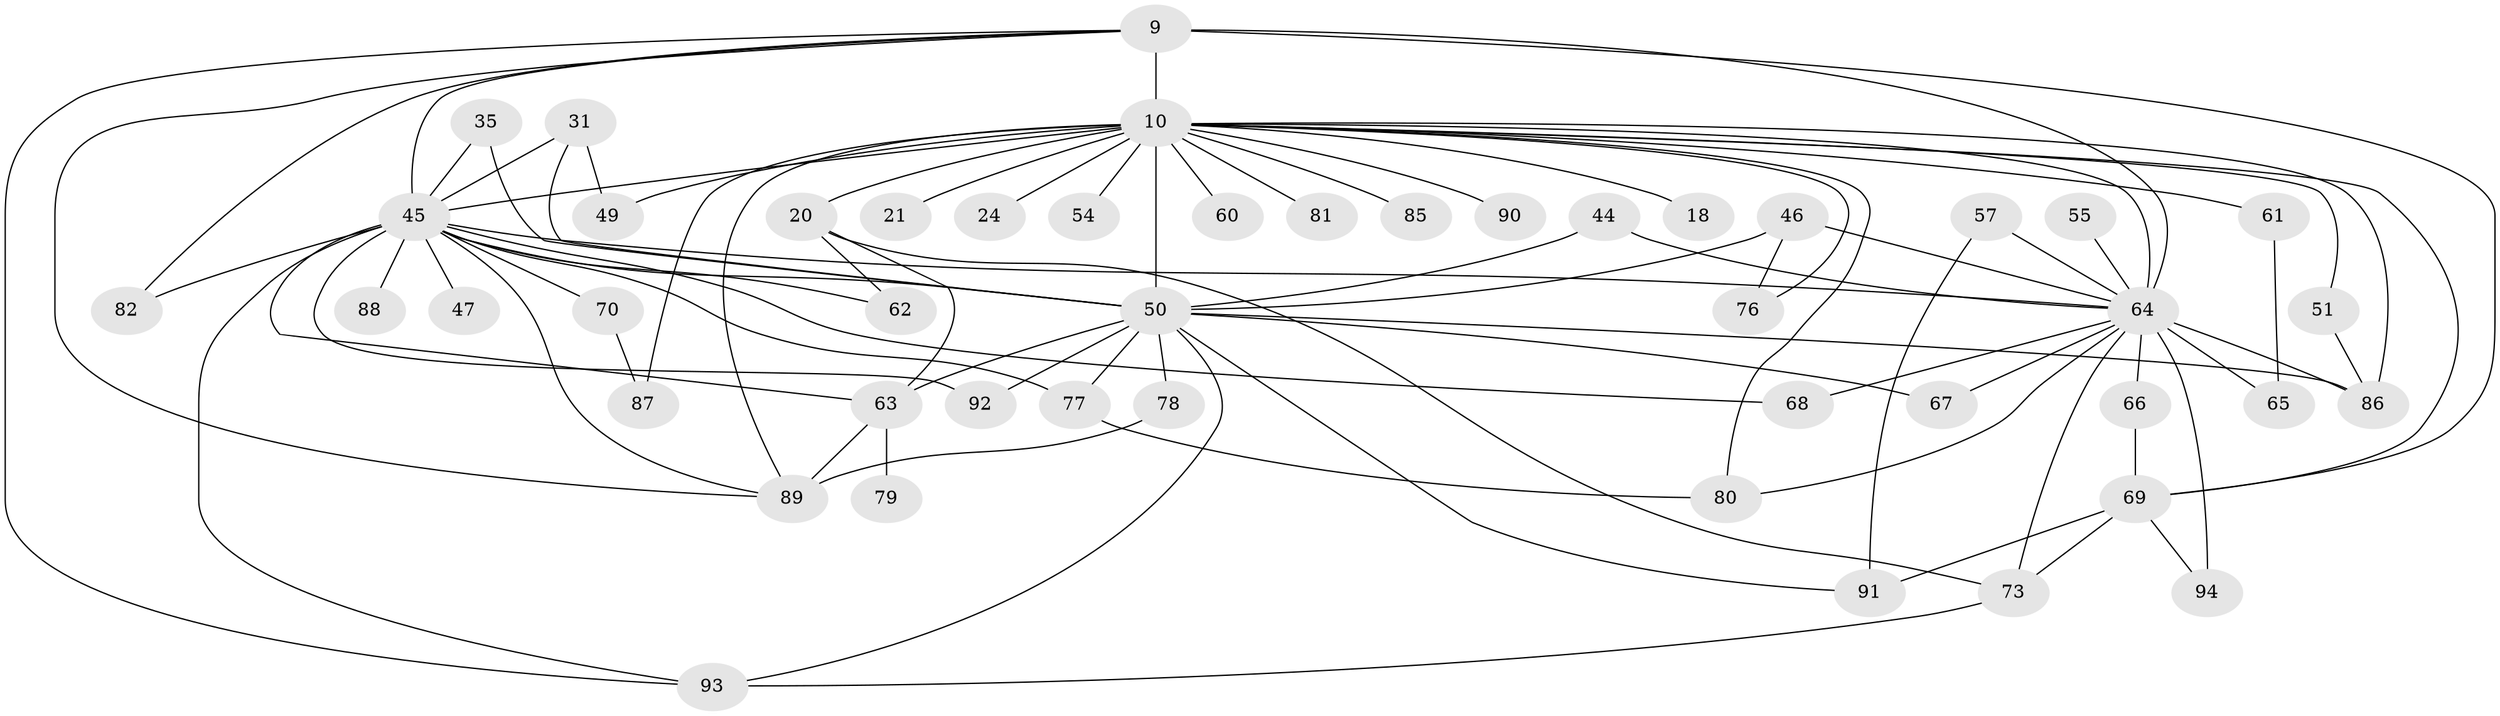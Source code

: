 // original degree distribution, {20: 0.010638297872340425, 11: 0.010638297872340425, 18: 0.010638297872340425, 19: 0.02127659574468085, 17: 0.010638297872340425, 30: 0.010638297872340425, 15: 0.010638297872340425, 12: 0.010638297872340425, 22: 0.010638297872340425, 6: 0.05319148936170213, 10: 0.010638297872340425, 3: 0.24468085106382978, 7: 0.010638297872340425, 2: 0.4787234042553192, 4: 0.0851063829787234, 5: 0.010638297872340425}
// Generated by graph-tools (version 1.1) at 2025/48/03/04/25 21:48:25]
// undirected, 47 vertices, 85 edges
graph export_dot {
graph [start="1"]
  node [color=gray90,style=filled];
  9 [super="+2"];
  10 [super="+1+6"];
  18;
  20 [super="+16"];
  21;
  24;
  31 [super="+13"];
  35 [super="+15"];
  44;
  45 [super="+8+30+7"];
  46 [super="+36"];
  47;
  49;
  50 [super="+17+37+23"];
  51;
  54;
  55;
  57;
  60;
  61;
  62 [super="+32"];
  63 [super="+27"];
  64 [super="+41+4"];
  65;
  66;
  67;
  68;
  69 [super="+25+56+40+53"];
  70;
  73 [super="+29"];
  76;
  77 [super="+39"];
  78;
  79;
  80 [super="+71"];
  81;
  82;
  85;
  86 [super="+75+72+38"];
  87;
  88 [super="+84"];
  89 [super="+74"];
  90;
  91 [super="+83"];
  92;
  93 [super="+52+58"];
  94 [super="+43"];
  9 -- 10 [weight=6];
  9 -- 82;
  9 -- 69 [weight=2];
  9 -- 45 [weight=6];
  9 -- 64 [weight=4];
  9 -- 89;
  9 -- 93;
  10 -- 20 [weight=3];
  10 -- 21 [weight=2];
  10 -- 54 [weight=2];
  10 -- 60 [weight=2];
  10 -- 61 [weight=2];
  10 -- 69 [weight=7];
  10 -- 80 [weight=2];
  10 -- 90 [weight=2];
  10 -- 76;
  10 -- 81 [weight=2];
  10 -- 18 [weight=2];
  10 -- 85 [weight=2];
  10 -- 87;
  10 -- 24 [weight=2];
  10 -- 51;
  10 -- 64 [weight=7];
  10 -- 45 [weight=11];
  10 -- 49;
  10 -- 50 [weight=6];
  10 -- 89;
  10 -- 86;
  20 -- 73;
  20 -- 62;
  20 -- 63;
  31 -- 49;
  31 -- 45;
  31 -- 50 [weight=2];
  35 -- 45 [weight=2];
  35 -- 50 [weight=2];
  44 -- 64;
  44 -- 50;
  45 -- 70 [weight=2];
  45 -- 88 [weight=2];
  45 -- 63 [weight=2];
  45 -- 68;
  45 -- 82;
  45 -- 92;
  45 -- 47 [weight=2];
  45 -- 62 [weight=2];
  45 -- 77;
  45 -- 64 [weight=7];
  45 -- 50;
  45 -- 89;
  45 -- 93;
  46 -- 76;
  46 -- 50 [weight=2];
  46 -- 64;
  50 -- 63;
  50 -- 67;
  50 -- 78;
  50 -- 77;
  50 -- 86 [weight=4];
  50 -- 92;
  50 -- 91;
  50 -- 93;
  51 -- 86;
  55 -- 64 [weight=2];
  57 -- 64 [weight=2];
  57 -- 91;
  61 -- 65;
  63 -- 89;
  63 -- 79 [weight=2];
  64 -- 65;
  64 -- 66;
  64 -- 67;
  64 -- 68;
  64 -- 73;
  64 -- 80;
  64 -- 94 [weight=2];
  64 -- 86 [weight=4];
  66 -- 69;
  69 -- 91;
  69 -- 94;
  69 -- 73;
  70 -- 87;
  73 -- 93;
  77 -- 80;
  78 -- 89;
}
